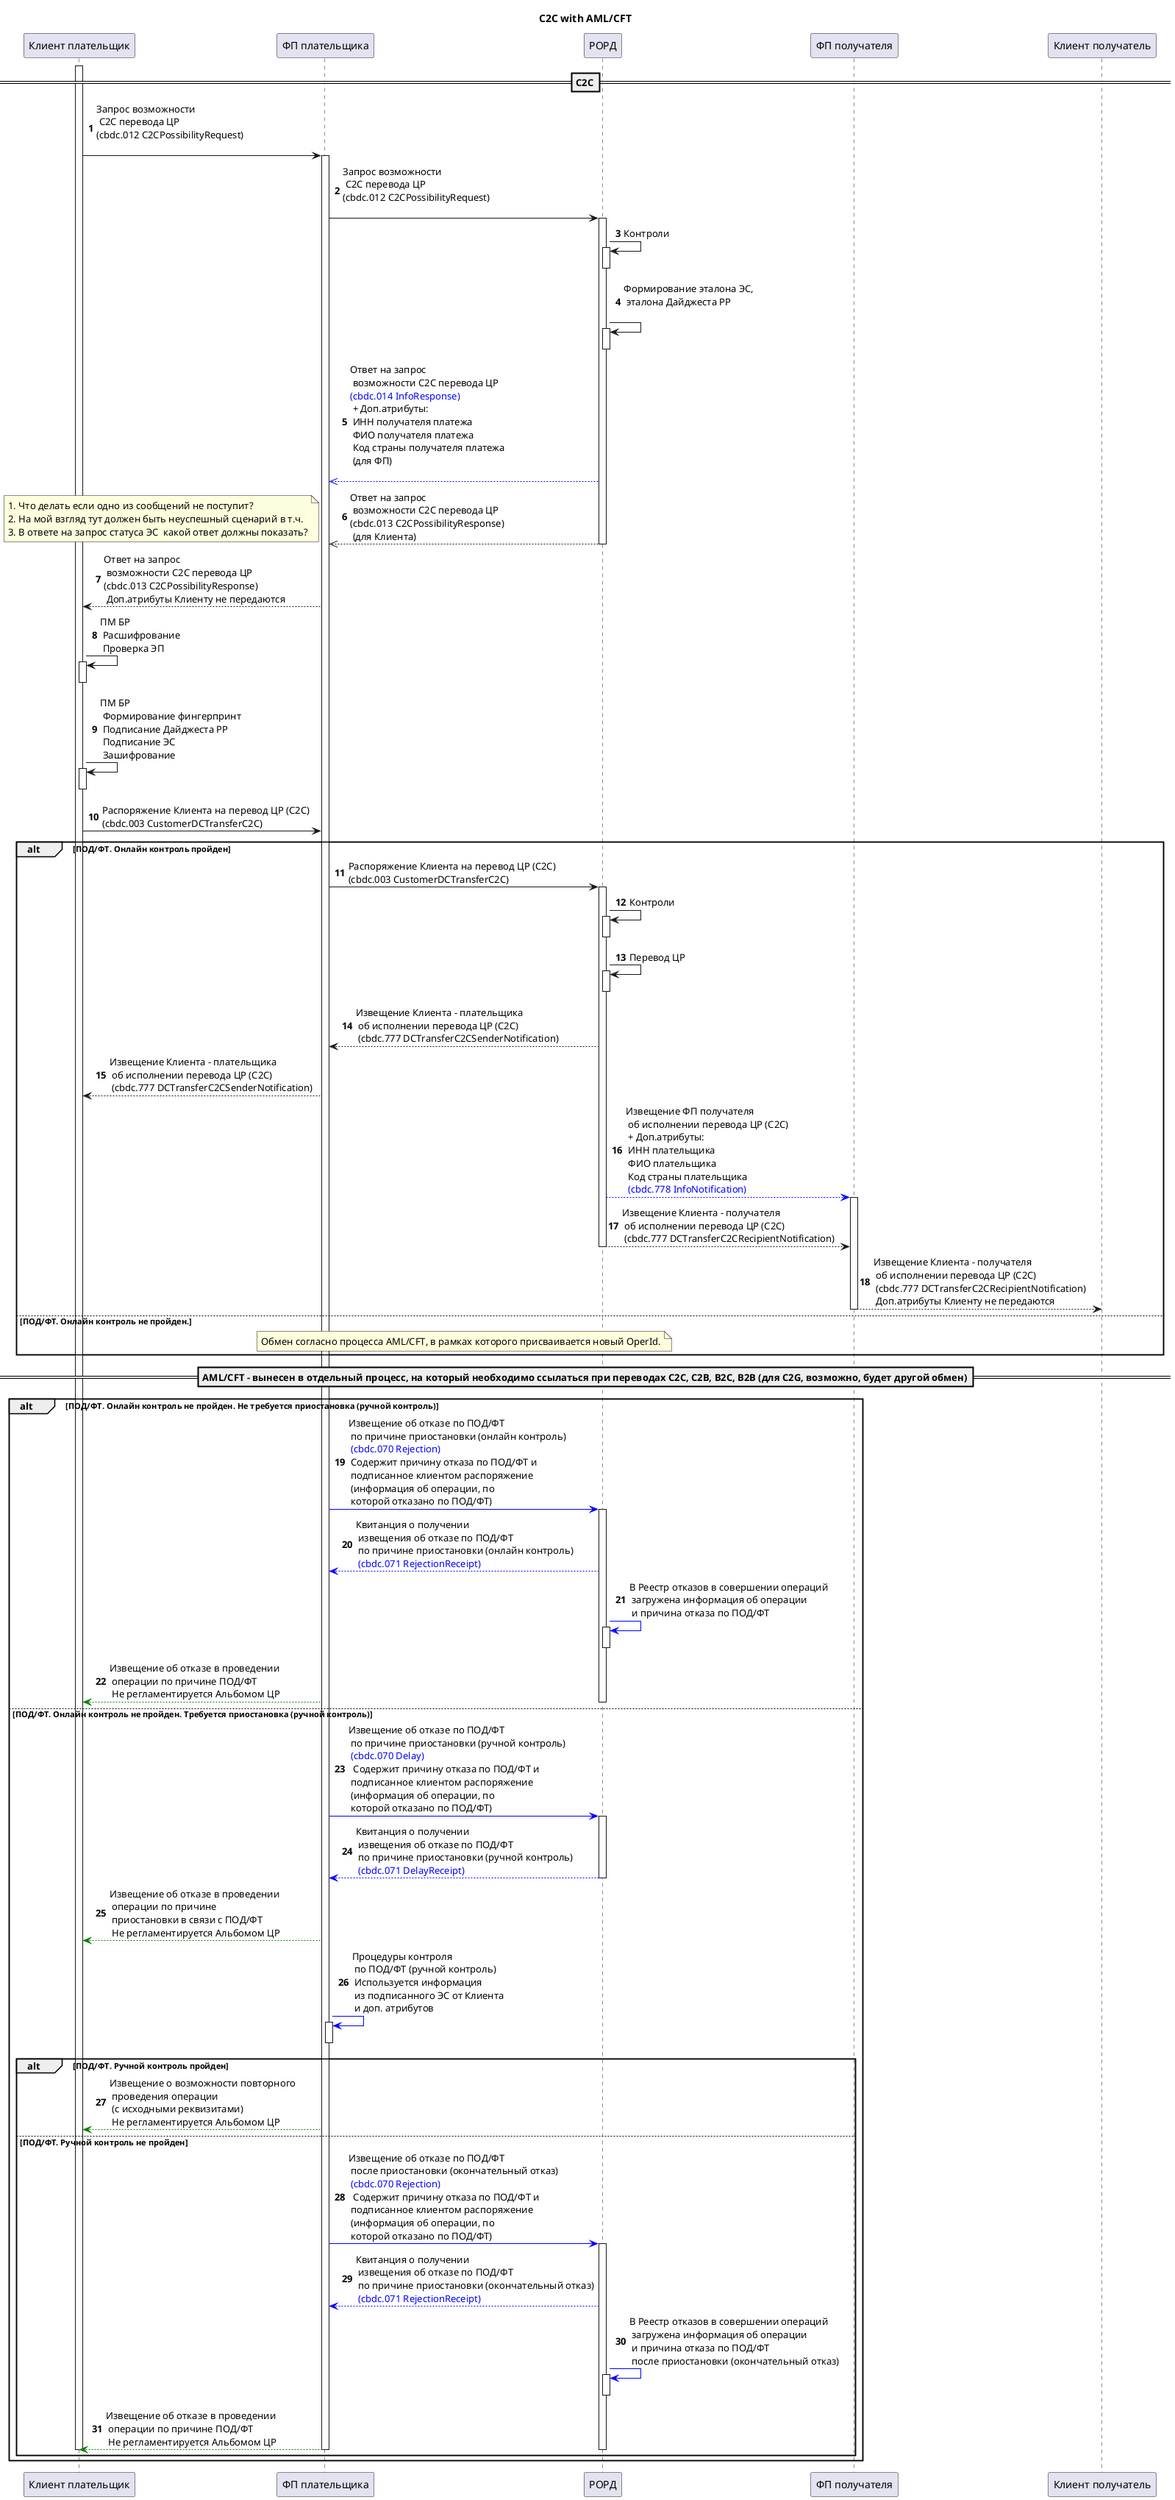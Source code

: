 
@startuml
'https://plantuml.com/sequence-diagram

title C2C with AML/CFT
==C2C==
/'Участники'/
participant "Клиент плательщик" as CL_PAY
participant "ФП плательщика" as FI_PAY
participant "РОРД" as RORD
participant "ФП получателя" as FI_REC
participant "Клиент получатель" as CL_REC

/'Взаимодействия'/

autonumber
skinparam MaxMessageSize 500

activate CL_PAY
CL_PAY-> FI_PAY : Запрос возможности\n С2С перевода ЦР\n(cbdc.012 C2CPossibilityRequest)\n
activate FI_PAY
FI_PAY-> RORD : Запрос возможности\n С2С перевода ЦР\n(cbdc.012 C2CPossibilityRequest)\n
activate RORD
RORD -> RORD : Контроли
activate RORD
deactivate RORD
RORD -> RORD : Формирование эталона ЭС,\n эталона Дайджеста РР\n
activate RORD
deactivate RORD
RORD --[#blue]>> FI_PAY : Ответ на запрос\n возможности С2С перевода ЦР\n<color blue>(cbdc.014 InfoResponse)</color>\n + Доп.атрибуты:\n ИНН получателя платежа\n ФИО получателя платежа\n Код страны получателя платежа\n (для ФП)\n
RORD -->> FI_PAY : Ответ на запрос\n возможности С2С перевода ЦР\n(cbdc.013 C2CPossibilityResponse)\n (для Клиента)
note left : 1. Что делать если одно из сообщений не поступит?\n2. На мой взгляд тут должен быть неуспешный сценарий в т.ч.\n3. В ответе на запрос статуса ЭС  какой ответ должны показать?
deactivate RORD
FI_PAY --> CL_PAY : Ответ на запрос\n возможности С2С перевода ЦР\n(cbdc.013 C2CPossibilityResponse)\n Доп.атрибуты Клиенту не передаются
CL_PAY -> CL_PAY : ПМ БР\n Расшифрование\n Проверка ЭП
activate CL_PAY
deactivate CL_PAY
CL_PAY -> CL_PAY : ПМ БР\n Формирование фингерпринт\n Подписание Дайджеста РР\n Подписание ЭС\n Зашифрование
activate CL_PAY
deactivate CL_PAY
CL_PAY-> FI_PAY : Распоряжение Клиента на перевод ЦР (C2C)\n(cbdc.003 CustomerDCTransferC2C)

alt ПОД/ФТ. Онлайн контроль пройден
    FI_PAY-> RORD : Распоряжение Клиента на перевод ЦР (C2C)\n(cbdc.003 CustomerDCTransferC2C)
    activate RORD
    RORD -> RORD : Контроли
    activate RORD
    deactivate RORD
    RORD -> RORD : Перевод ЦР
    activate RORD
    deactivate RORD
    RORD --> FI_PAY : Извещение Клиента - плательщика\n об исполнении перевода ЦР (С2С)\n (cbdc.777 DCTransferC2CSenderNotification)
    FI_PAY --> CL_PAY : Извещение Клиента - плательщика\n об исполнении перевода ЦР (С2С)\n (cbdc.777 DCTransferC2CSenderNotification)
    RORD --[#blue]> FI_REC : Извещение ФП получателя\n об исполнении перевода ЦР (С2С)\n + Доп.атрибуты:\n ИНН плательщика\n ФИО плательщика\n Код страны плательщика\n <color blue>(cbdc.778 InfoNotification)</color>
    activate FI_REC
    RORD --> FI_REC : Извещение Клиента - получателя\n об исполнении перевода ЦР (С2С)\n (cbdc.777 DCTransferC2CRecipientNotification)
    deactivate RORD
      
    FI_REC --> CL_REC : Извещение Клиента - получателя\n об исполнении перевода ЦР (С2С)\n (cbdc.777 DCTransferC2CRecipientNotification)\n Доп.атрибуты Клиенту не передаются
    deactivate FI_REC
else ПОД/ФТ. Онлайн контроль не пройден.
	note over FI_PAY, RORD: Обмен согласно процесса AML/CFT, в рамках которого присваивается новый OperId.
end
==AML/CFT - вынесен в отдельный процесс, на который необходимо ссылаться при переводах С2С, С2В, В2С, В2В (для C2G, возможно, будет другой обмен)==   
alt ПОД/ФТ. Онлайн контроль не пройден. Не требуется приостановка (ручной контроль)
    FI_PAY-[#blue]> RORD : Извещение об отказе по ПОД/ФТ\n по причине приостановки (онлайн контроль)\n <color blue>(cbdc.070 Rejection)</color>\n Содержит причину отказа по ПОД/ФТ и\n подписанное клиентом распоряжение\n (информация об операции, по\n которой отказано по ПОД/ФТ)
    activate RORD
    RORD--[#blue]> FI_PAY : Квитанция о получении\n извещения об отказе по ПОД/ФТ\n по причине приостановки (онлайн контроль)\n <color blue>(cbdc.071 RejectionReceipt)</color>
    RORD -[#blue]> RORD : В Реестр отказов в совершении операций\n загружена информация об операции\n и причина отказа по ПОД/ФТ
    activate RORD
    deactivate RORD
    FI_PAY --[#green]> CL_PAY : Извещение об отказе в проведении\n операции по причине ПОД/ФТ\n Не регламентируется Альбомом ЦР
    deactivate RORD

else ПОД/ФТ. Онлайн контроль не пройден. Требуется приостановка (ручной контроль)
    FI_PAY-[#blue]> RORD : Извещение об отказе по ПОД/ФТ\n по причине приостановки (ручной контроль)\n <color blue>(cbdc.070 Delay)</color>\n  Содержит причину отказа по ПОД/ФТ и\n подписанное клиентом распоряжение\n (информация об операции, по\n которой отказано по ПОД/ФТ)
    activate RORD
    RORD--[#blue]> FI_PAY : Квитанция о получении\n извещения об отказе по ПОД/ФТ\n по причине приостановки (ручной контроль)\n <color blue>(cbdc.071 DelayReceipt)</color>
    deactivate RORD    
    FI_PAY --[#green]> CL_PAY : Извещение об отказе в проведении\n операции по причине\n приостановки в связи с ПОД/ФТ\n Не регламентируется Альбомом ЦР
    FI_PAY -[#blue]> FI_PAY : Процедуры контроля\n по ПОД/ФТ (ручной контроль)\n Используется информация\n из подписанного ЭС от Клиента\n и доп. атрибутов
    activate FI_PAY
    deactivate FI_PAY
    alt ПОД/ФТ. Ручной контроль пройден
        FI_PAY --[#green]> CL_PAY : Извещение о возможности повторного\n проведения операции\n (с исходными реквизитами)\n Не регламентируется Альбомом ЦР
    else ПОД/ФТ. Ручной контроль не пройден
        FI_PAY-[#blue]> RORD : Извещение об отказе по ПОД/ФТ\n после приостановки (окончательный отказ)\n <color blue>(cbdc.070 Rejection)</color>\n  Содержит причину отказа по ПОД/ФТ и\n подписанное клиентом распоряжение\n (информация об операции, по\n которой отказано по ПОД/ФТ)
        activate RORD
        RORD--[#blue]> FI_PAY : Квитанция о получении\n извещения об отказе по ПОД/ФТ\n по причине приостановки (окончательный отказ)\n <color blue>(cbdc.071 RejectionReceipt)</color>
        RORD -[#blue]> RORD : В Реестр отказов в совершении операций\n загружена информация об операции\n и причина отказа по ПОД/ФТ\n после приостановки (окончательный отказ)
        activate RORD
        deactivate RORD
        FI_PAY --[#green]> CL_PAY : Извещение об отказе в проведении\n операции по причине ПОД/ФТ\n Не регламентируется Альбомом ЦР
        deactivate RORD
        deactivate FI_PAY
        deactivate CL_PAY   
    end
end 

@enduml
